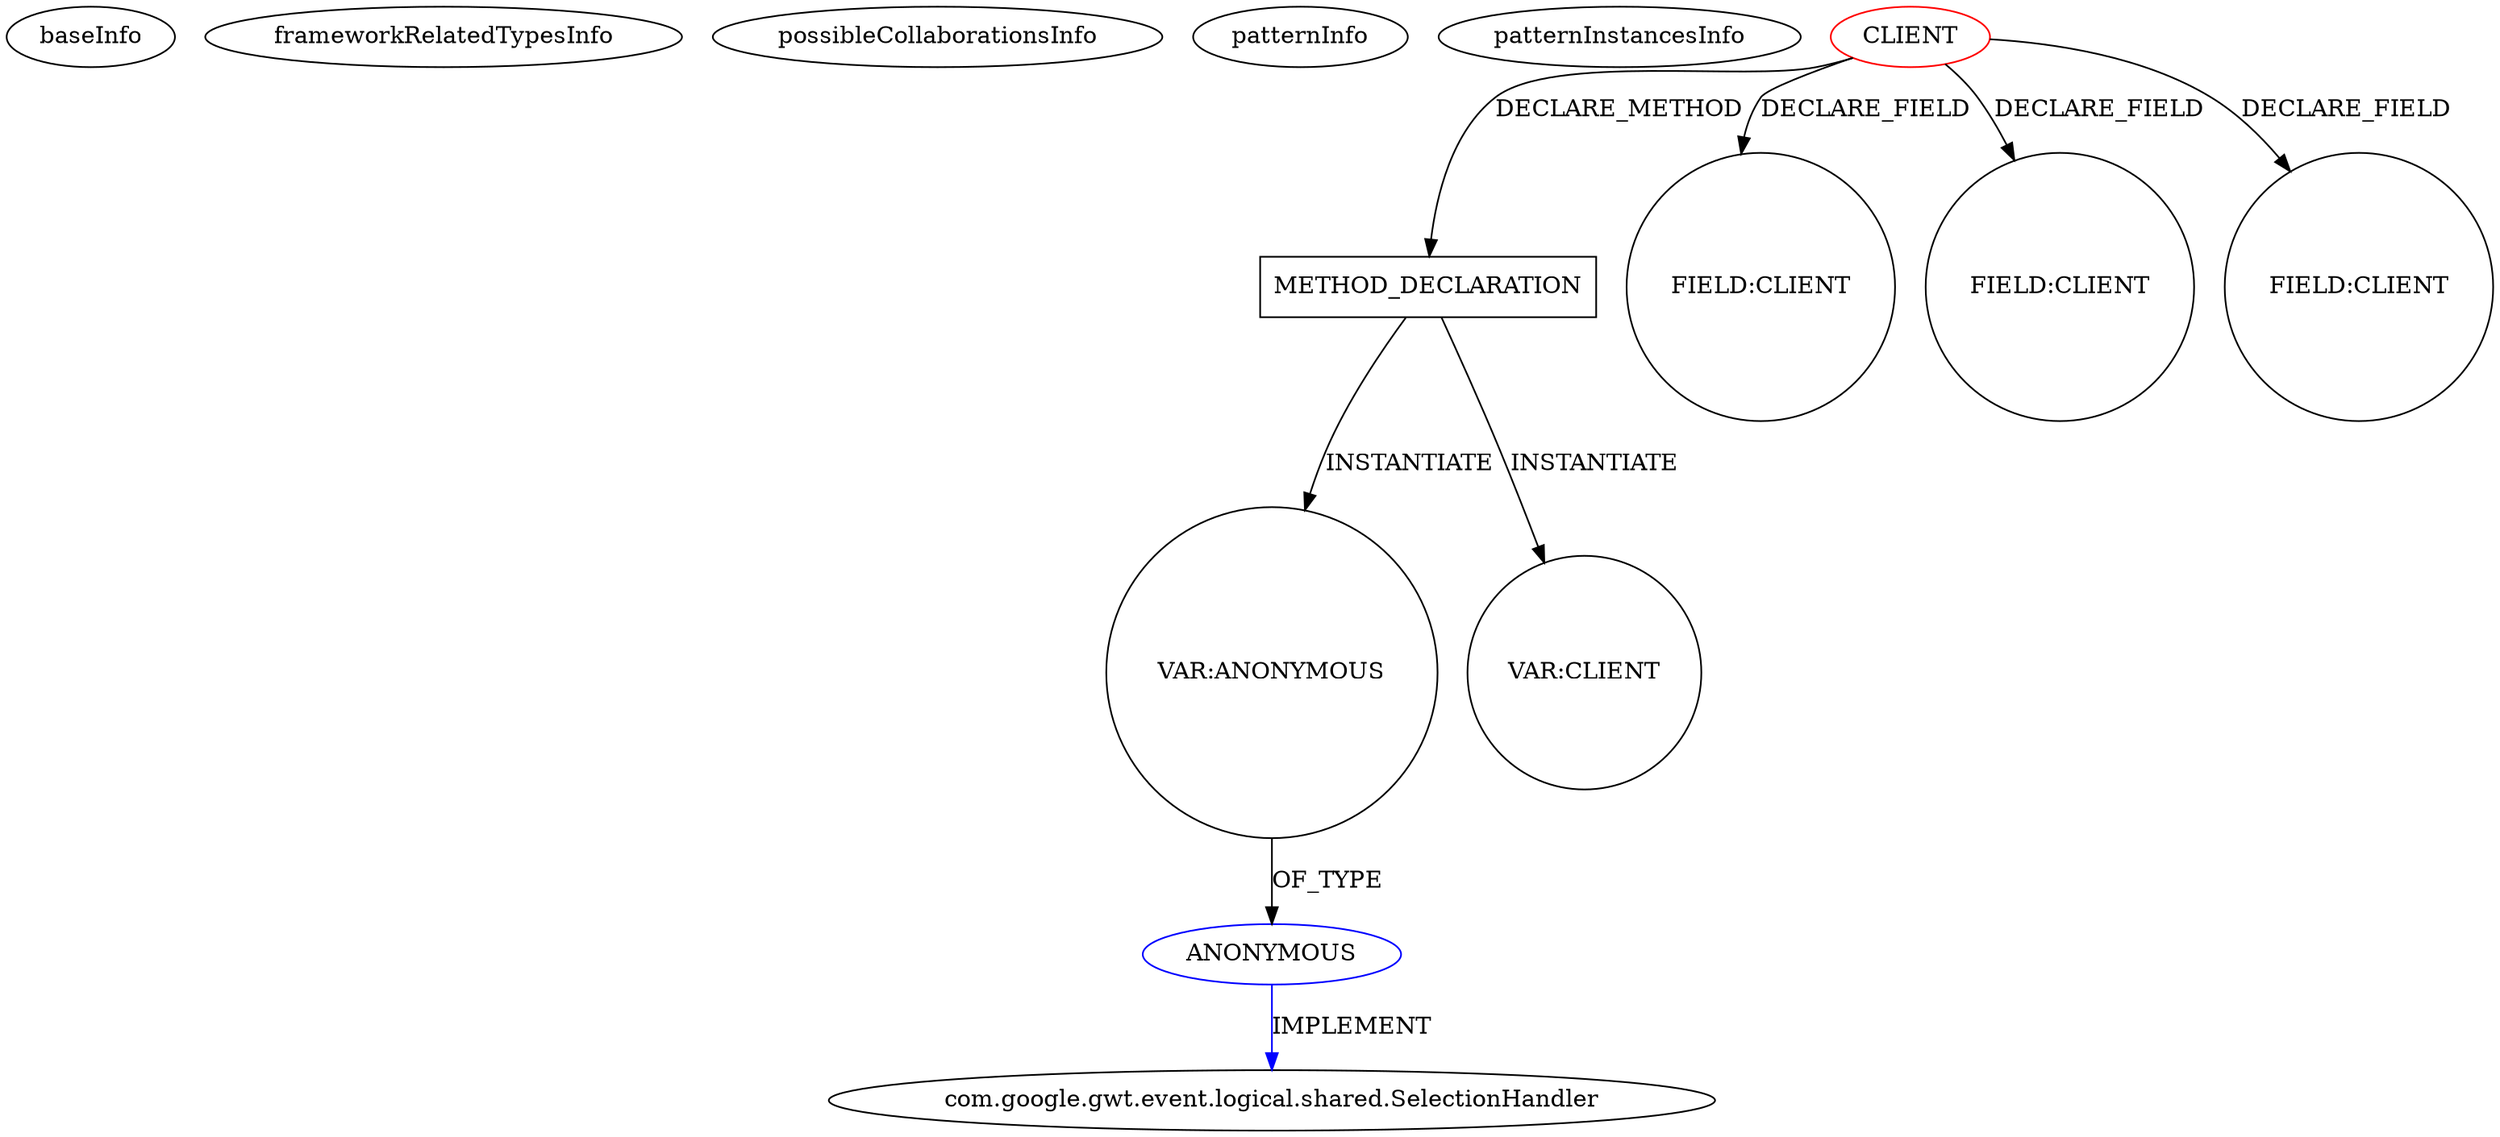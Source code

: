 digraph {
baseInfo[graphId=822,category="pattern",isAnonymous=false,possibleRelation=false]
frameworkRelatedTypesInfo[]
possibleCollaborationsInfo[]
patternInfo[frequency=2.0,patternRootClient=0]
patternInstancesInfo[0="rdomingonl-layoutTest~/rdomingonl-layoutTest/layoutTest-master/src/main/java/nl/tc/rd/exp/layouttest/client/mvp/view/WidgetDesignerView.java~WidgetDesignerView~4344",1="daonb-obudget~/daonb-obudget/obudget-master/src/client/src/org/obudget/client/Application.java~Application~1154"]
112[label="com.google.gwt.event.logical.shared.SelectionHandler",vertexType="FRAMEWORK_INTERFACE_TYPE",isFrameworkType=false]
111[label="ANONYMOUS",vertexType="REFERENCE_ANONYMOUS_DECLARATION",isFrameworkType=false,color=blue]
110[label="VAR:ANONYMOUS",vertexType="VARIABLE_EXPRESION",isFrameworkType=false,shape=circle]
49[label="METHOD_DECLARATION",vertexType="CLIENT_METHOD_DECLARATION",isFrameworkType=false,shape=box]
0[label="CLIENT",vertexType="ROOT_CLIENT_CLASS_DECLARATION",isFrameworkType=false,color=red]
68[label="VAR:CLIENT",vertexType="VARIABLE_EXPRESION",isFrameworkType=false,shape=circle]
9[label="FIELD:CLIENT",vertexType="FIELD_DECLARATION",isFrameworkType=false,shape=circle]
12[label="FIELD:CLIENT",vertexType="FIELD_DECLARATION",isFrameworkType=false,shape=circle]
4[label="FIELD:CLIENT",vertexType="FIELD_DECLARATION",isFrameworkType=false,shape=circle]
49->68[label="INSTANTIATE"]
111->112[label="IMPLEMENT",color=blue]
0->49[label="DECLARE_METHOD"]
0->4[label="DECLARE_FIELD"]
49->110[label="INSTANTIATE"]
0->12[label="DECLARE_FIELD"]
0->9[label="DECLARE_FIELD"]
110->111[label="OF_TYPE"]
}
